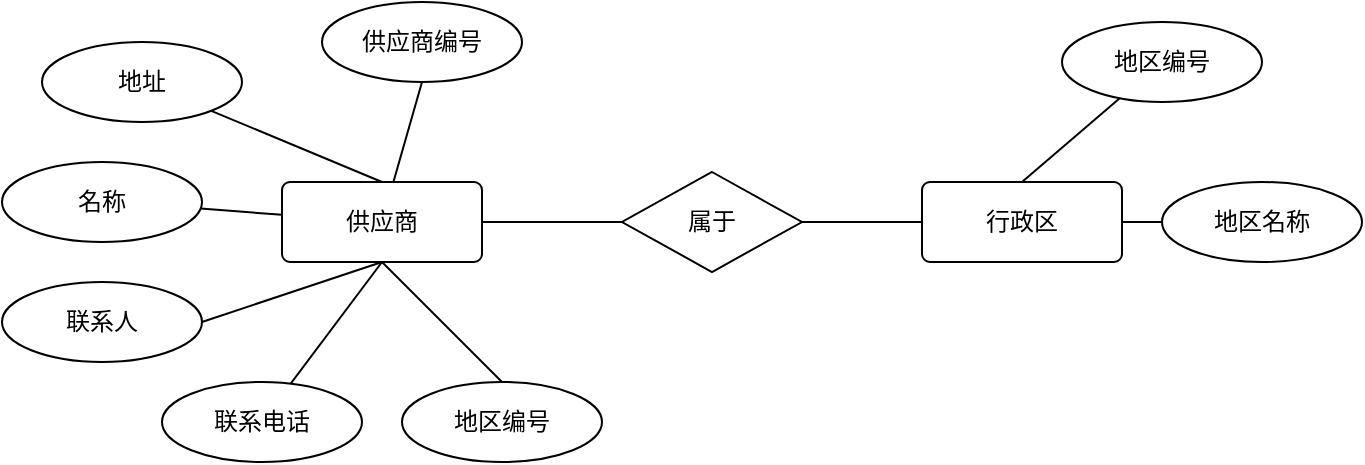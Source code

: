 <mxfile version="14.6.11" type="github">
  <diagram id="R2lEEEUBdFMjLlhIrx00" name="Page-1">
    <mxGraphModel dx="876" dy="437" grid="1" gridSize="10" guides="1" tooltips="1" connect="1" arrows="1" fold="1" page="1" pageScale="1" pageWidth="850" pageHeight="1100" math="0" shadow="0" extFonts="Permanent Marker^https://fonts.googleapis.com/css?family=Permanent+Marker">
      <root>
        <mxCell id="0" />
        <mxCell id="1" parent="0" />
        <mxCell id="3EpWb8FBWg7WW-v6C6NJ-8" value="" style="edgeStyle=none;rounded=0;orthogonalLoop=1;jettySize=auto;html=1;startArrow=none;startFill=0;endArrow=none;endFill=0;" edge="1" parent="1" source="3EpWb8FBWg7WW-v6C6NJ-2" target="3EpWb8FBWg7WW-v6C6NJ-4">
          <mxGeometry relative="1" as="geometry" />
        </mxCell>
        <mxCell id="3EpWb8FBWg7WW-v6C6NJ-2" value="&lt;font style=&quot;vertical-align: inherit&quot;&gt;&lt;font style=&quot;vertical-align: inherit&quot;&gt;供应商&lt;/font&gt;&lt;/font&gt;" style="rounded=1;arcSize=10;whiteSpace=wrap;html=1;align=center;" vertex="1" parent="1">
          <mxGeometry x="140" y="160" width="100" height="40" as="geometry" />
        </mxCell>
        <mxCell id="3EpWb8FBWg7WW-v6C6NJ-7" style="orthogonalLoop=1;jettySize=auto;html=1;exitX=0.5;exitY=1;exitDx=0;exitDy=0;rounded=0;startArrow=none;startFill=0;endArrow=none;endFill=0;" edge="1" parent="1" source="3EpWb8FBWg7WW-v6C6NJ-3" target="3EpWb8FBWg7WW-v6C6NJ-2">
          <mxGeometry relative="1" as="geometry" />
        </mxCell>
        <mxCell id="3EpWb8FBWg7WW-v6C6NJ-3" value="供应商编号" style="ellipse;whiteSpace=wrap;html=1;align=center;" vertex="1" parent="1">
          <mxGeometry x="160" y="70" width="100" height="40" as="geometry" />
        </mxCell>
        <mxCell id="3EpWb8FBWg7WW-v6C6NJ-35" value="" style="edgeStyle=none;rounded=0;orthogonalLoop=1;jettySize=auto;html=1;startArrow=none;startFill=0;endArrow=none;endFill=0;" edge="1" parent="1" source="3EpWb8FBWg7WW-v6C6NJ-4" target="3EpWb8FBWg7WW-v6C6NJ-5">
          <mxGeometry relative="1" as="geometry" />
        </mxCell>
        <mxCell id="3EpWb8FBWg7WW-v6C6NJ-4" value="属于" style="shape=rhombus;perimeter=rhombusPerimeter;whiteSpace=wrap;html=1;align=center;" vertex="1" parent="1">
          <mxGeometry x="310" y="155" width="90" height="50" as="geometry" />
        </mxCell>
        <mxCell id="3EpWb8FBWg7WW-v6C6NJ-5" value="&lt;font style=&quot;vertical-align: inherit&quot;&gt;&lt;font style=&quot;vertical-align: inherit&quot;&gt;行政区&lt;/font&gt;&lt;/font&gt;" style="rounded=1;arcSize=10;whiteSpace=wrap;html=1;align=center;" vertex="1" parent="1">
          <mxGeometry x="460" y="160" width="100" height="40" as="geometry" />
        </mxCell>
        <mxCell id="3EpWb8FBWg7WW-v6C6NJ-20" value="" style="edgeStyle=none;rounded=0;orthogonalLoop=1;jettySize=auto;html=1;startArrow=none;startFill=0;endArrow=none;endFill=0;" edge="1" parent="1" source="3EpWb8FBWg7WW-v6C6NJ-13" target="3EpWb8FBWg7WW-v6C6NJ-2">
          <mxGeometry relative="1" as="geometry" />
        </mxCell>
        <mxCell id="3EpWb8FBWg7WW-v6C6NJ-13" value="名称" style="ellipse;whiteSpace=wrap;html=1;align=center;" vertex="1" parent="1">
          <mxGeometry y="150" width="100" height="40" as="geometry" />
        </mxCell>
        <mxCell id="3EpWb8FBWg7WW-v6C6NJ-19" style="edgeStyle=none;rounded=0;orthogonalLoop=1;jettySize=auto;html=1;entryX=0.5;entryY=0;entryDx=0;entryDy=0;startArrow=none;startFill=0;endArrow=none;endFill=0;" edge="1" parent="1" source="3EpWb8FBWg7WW-v6C6NJ-14" target="3EpWb8FBWg7WW-v6C6NJ-2">
          <mxGeometry relative="1" as="geometry" />
        </mxCell>
        <mxCell id="3EpWb8FBWg7WW-v6C6NJ-14" value="地址" style="ellipse;whiteSpace=wrap;html=1;align=center;" vertex="1" parent="1">
          <mxGeometry x="20" y="90" width="100" height="40" as="geometry" />
        </mxCell>
        <mxCell id="3EpWb8FBWg7WW-v6C6NJ-21" style="edgeStyle=none;rounded=0;orthogonalLoop=1;jettySize=auto;html=1;exitX=1;exitY=0.5;exitDx=0;exitDy=0;startArrow=none;startFill=0;endArrow=none;endFill=0;entryX=0.5;entryY=1;entryDx=0;entryDy=0;" edge="1" parent="1" source="3EpWb8FBWg7WW-v6C6NJ-15" target="3EpWb8FBWg7WW-v6C6NJ-2">
          <mxGeometry relative="1" as="geometry">
            <mxPoint x="140" y="180" as="targetPoint" />
          </mxGeometry>
        </mxCell>
        <mxCell id="3EpWb8FBWg7WW-v6C6NJ-15" value="联系人" style="ellipse;whiteSpace=wrap;html=1;align=center;" vertex="1" parent="1">
          <mxGeometry y="210" width="100" height="40" as="geometry" />
        </mxCell>
        <mxCell id="3EpWb8FBWg7WW-v6C6NJ-22" style="edgeStyle=none;rounded=0;orthogonalLoop=1;jettySize=auto;html=1;entryX=0.5;entryY=1;entryDx=0;entryDy=0;startArrow=none;startFill=0;endArrow=none;endFill=0;" edge="1" parent="1" source="3EpWb8FBWg7WW-v6C6NJ-16" target="3EpWb8FBWg7WW-v6C6NJ-2">
          <mxGeometry relative="1" as="geometry" />
        </mxCell>
        <mxCell id="3EpWb8FBWg7WW-v6C6NJ-16" value="联系电话" style="ellipse;whiteSpace=wrap;html=1;align=center;" vertex="1" parent="1">
          <mxGeometry x="80" y="260" width="100" height="40" as="geometry" />
        </mxCell>
        <mxCell id="3EpWb8FBWg7WW-v6C6NJ-24" style="edgeStyle=none;rounded=0;orthogonalLoop=1;jettySize=auto;html=1;exitX=0.5;exitY=0;exitDx=0;exitDy=0;entryX=0.5;entryY=1;entryDx=0;entryDy=0;startArrow=none;startFill=0;endArrow=none;endFill=0;" edge="1" parent="1" source="3EpWb8FBWg7WW-v6C6NJ-23" target="3EpWb8FBWg7WW-v6C6NJ-2">
          <mxGeometry relative="1" as="geometry" />
        </mxCell>
        <mxCell id="3EpWb8FBWg7WW-v6C6NJ-23" value="地区编号" style="ellipse;whiteSpace=wrap;html=1;align=center;" vertex="1" parent="1">
          <mxGeometry x="200" y="260" width="100" height="40" as="geometry" />
        </mxCell>
        <mxCell id="3EpWb8FBWg7WW-v6C6NJ-31" value="" style="edgeStyle=none;rounded=0;orthogonalLoop=1;jettySize=auto;html=1;startArrow=none;startFill=0;endArrow=none;endFill=0;" edge="1" parent="1" source="3EpWb8FBWg7WW-v6C6NJ-27" target="3EpWb8FBWg7WW-v6C6NJ-5">
          <mxGeometry relative="1" as="geometry" />
        </mxCell>
        <mxCell id="3EpWb8FBWg7WW-v6C6NJ-27" value="地区名称" style="ellipse;whiteSpace=wrap;html=1;align=center;" vertex="1" parent="1">
          <mxGeometry x="580" y="160" width="100" height="40" as="geometry" />
        </mxCell>
        <mxCell id="3EpWb8FBWg7WW-v6C6NJ-29" style="edgeStyle=none;rounded=0;orthogonalLoop=1;jettySize=auto;html=1;entryX=0.5;entryY=0;entryDx=0;entryDy=0;startArrow=none;startFill=0;endArrow=none;endFill=0;" edge="1" parent="1" source="3EpWb8FBWg7WW-v6C6NJ-28" target="3EpWb8FBWg7WW-v6C6NJ-5">
          <mxGeometry relative="1" as="geometry" />
        </mxCell>
        <mxCell id="3EpWb8FBWg7WW-v6C6NJ-28" value="地区编号" style="ellipse;whiteSpace=wrap;html=1;align=center;" vertex="1" parent="1">
          <mxGeometry x="530" y="80" width="100" height="40" as="geometry" />
        </mxCell>
      </root>
    </mxGraphModel>
  </diagram>
</mxfile>
